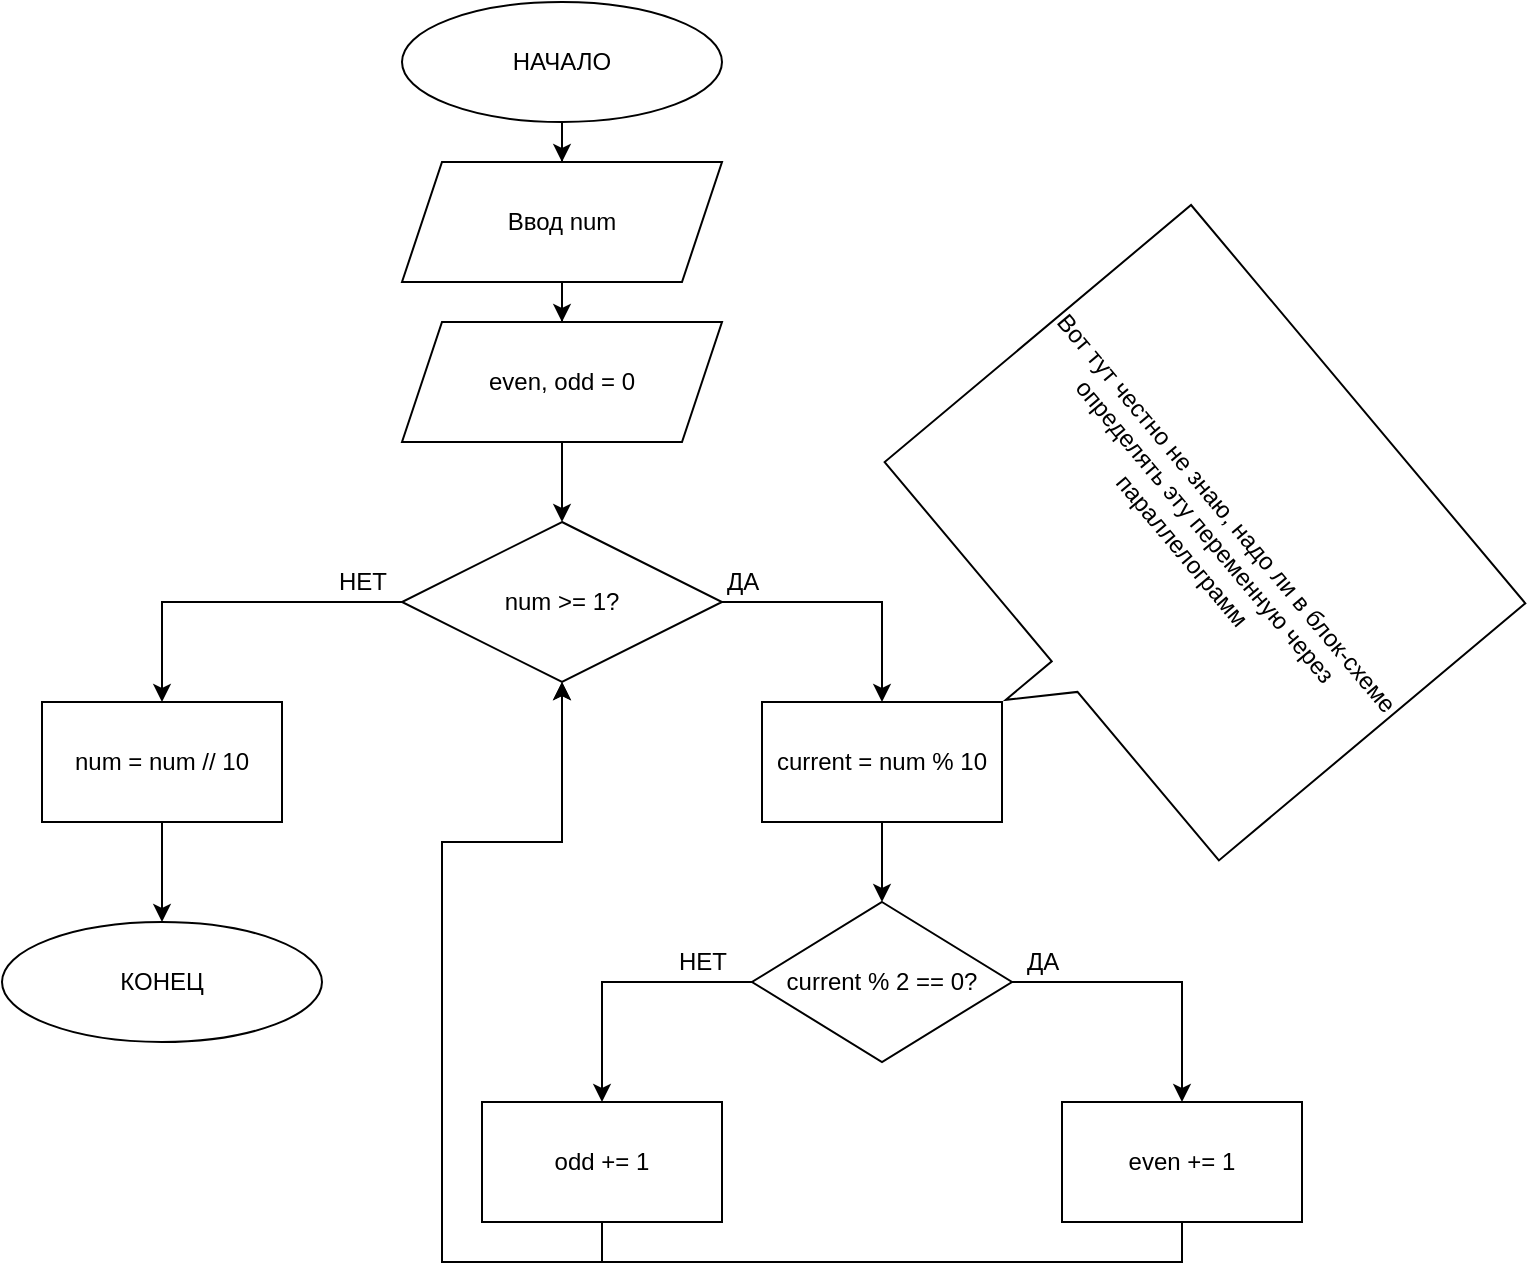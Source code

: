 <mxfile version="14.6.6" type="github">
  <diagram id="fA6KEBX4gj32vOtzz922" name="Page-1">
    <mxGraphModel dx="2201" dy="765" grid="1" gridSize="10" guides="1" tooltips="1" connect="1" arrows="1" fold="1" page="1" pageScale="1" pageWidth="827" pageHeight="1169" math="0" shadow="0">
      <root>
        <mxCell id="0" />
        <mxCell id="1" parent="0" />
        <mxCell id="IV8FgZpogzXeF1_ALtwM-11" value="" style="edgeStyle=orthogonalEdgeStyle;rounded=0;orthogonalLoop=1;jettySize=auto;html=1;" edge="1" parent="1" source="IV8FgZpogzXeF1_ALtwM-1" target="IV8FgZpogzXeF1_ALtwM-3">
          <mxGeometry relative="1" as="geometry" />
        </mxCell>
        <mxCell id="IV8FgZpogzXeF1_ALtwM-1" value="НАЧАЛО" style="ellipse;whiteSpace=wrap;html=1;" vertex="1" parent="1">
          <mxGeometry x="160" y="20" width="160" height="60" as="geometry" />
        </mxCell>
        <mxCell id="IV8FgZpogzXeF1_ALtwM-2" value="КОНЕЦ" style="ellipse;whiteSpace=wrap;html=1;" vertex="1" parent="1">
          <mxGeometry x="-40" y="480" width="160" height="60" as="geometry" />
        </mxCell>
        <mxCell id="IV8FgZpogzXeF1_ALtwM-12" value="" style="edgeStyle=orthogonalEdgeStyle;rounded=0;orthogonalLoop=1;jettySize=auto;html=1;" edge="1" parent="1" source="IV8FgZpogzXeF1_ALtwM-3" target="IV8FgZpogzXeF1_ALtwM-4">
          <mxGeometry relative="1" as="geometry" />
        </mxCell>
        <mxCell id="IV8FgZpogzXeF1_ALtwM-3" value="Ввод num" style="shape=parallelogram;perimeter=parallelogramPerimeter;whiteSpace=wrap;html=1;fixedSize=1;" vertex="1" parent="1">
          <mxGeometry x="160" y="100" width="160" height="60" as="geometry" />
        </mxCell>
        <mxCell id="IV8FgZpogzXeF1_ALtwM-13" value="" style="edgeStyle=orthogonalEdgeStyle;rounded=0;orthogonalLoop=1;jettySize=auto;html=1;" edge="1" parent="1" source="IV8FgZpogzXeF1_ALtwM-4" target="IV8FgZpogzXeF1_ALtwM-5">
          <mxGeometry relative="1" as="geometry" />
        </mxCell>
        <mxCell id="IV8FgZpogzXeF1_ALtwM-4" value="even, odd = 0" style="shape=parallelogram;perimeter=parallelogramPerimeter;whiteSpace=wrap;html=1;fixedSize=1;" vertex="1" parent="1">
          <mxGeometry x="160" y="180" width="160" height="60" as="geometry" />
        </mxCell>
        <mxCell id="IV8FgZpogzXeF1_ALtwM-14" style="edgeStyle=orthogonalEdgeStyle;rounded=0;orthogonalLoop=1;jettySize=auto;html=1;exitX=1;exitY=0.5;exitDx=0;exitDy=0;entryX=0.5;entryY=0;entryDx=0;entryDy=0;" edge="1" parent="1" source="IV8FgZpogzXeF1_ALtwM-5" target="IV8FgZpogzXeF1_ALtwM-6">
          <mxGeometry relative="1" as="geometry" />
        </mxCell>
        <mxCell id="IV8FgZpogzXeF1_ALtwM-15" style="edgeStyle=orthogonalEdgeStyle;rounded=0;orthogonalLoop=1;jettySize=auto;html=1;exitX=0;exitY=0.5;exitDx=0;exitDy=0;entryX=0.5;entryY=0;entryDx=0;entryDy=0;" edge="1" parent="1" source="IV8FgZpogzXeF1_ALtwM-5" target="IV8FgZpogzXeF1_ALtwM-10">
          <mxGeometry relative="1" as="geometry" />
        </mxCell>
        <mxCell id="IV8FgZpogzXeF1_ALtwM-5" value="num &amp;gt;= 1?" style="rhombus;whiteSpace=wrap;html=1;" vertex="1" parent="1">
          <mxGeometry x="160" y="280" width="160" height="80" as="geometry" />
        </mxCell>
        <mxCell id="IV8FgZpogzXeF1_ALtwM-19" value="" style="edgeStyle=orthogonalEdgeStyle;rounded=0;orthogonalLoop=1;jettySize=auto;html=1;" edge="1" parent="1" source="IV8FgZpogzXeF1_ALtwM-6" target="IV8FgZpogzXeF1_ALtwM-7">
          <mxGeometry relative="1" as="geometry" />
        </mxCell>
        <mxCell id="IV8FgZpogzXeF1_ALtwM-6" value="current = num % 10" style="whiteSpace=wrap;html=1;" vertex="1" parent="1">
          <mxGeometry x="340" y="370" width="120" height="60" as="geometry" />
        </mxCell>
        <mxCell id="IV8FgZpogzXeF1_ALtwM-20" style="edgeStyle=orthogonalEdgeStyle;rounded=0;orthogonalLoop=1;jettySize=auto;html=1;exitX=0;exitY=0.5;exitDx=0;exitDy=0;entryX=0.5;entryY=0;entryDx=0;entryDy=0;" edge="1" parent="1" source="IV8FgZpogzXeF1_ALtwM-7" target="IV8FgZpogzXeF1_ALtwM-9">
          <mxGeometry relative="1" as="geometry" />
        </mxCell>
        <mxCell id="IV8FgZpogzXeF1_ALtwM-21" style="edgeStyle=orthogonalEdgeStyle;rounded=0;orthogonalLoop=1;jettySize=auto;html=1;exitX=1;exitY=0.5;exitDx=0;exitDy=0;entryX=0.5;entryY=0;entryDx=0;entryDy=0;" edge="1" parent="1" source="IV8FgZpogzXeF1_ALtwM-7" target="IV8FgZpogzXeF1_ALtwM-8">
          <mxGeometry relative="1" as="geometry" />
        </mxCell>
        <mxCell id="IV8FgZpogzXeF1_ALtwM-7" value="current % 2 == 0?" style="rhombus;whiteSpace=wrap;html=1;" vertex="1" parent="1">
          <mxGeometry x="335" y="470" width="130" height="80" as="geometry" />
        </mxCell>
        <mxCell id="IV8FgZpogzXeF1_ALtwM-25" style="edgeStyle=orthogonalEdgeStyle;rounded=0;orthogonalLoop=1;jettySize=auto;html=1;exitX=0.5;exitY=1;exitDx=0;exitDy=0;" edge="1" parent="1" source="IV8FgZpogzXeF1_ALtwM-8">
          <mxGeometry relative="1" as="geometry">
            <mxPoint x="240" y="360" as="targetPoint" />
            <Array as="points">
              <mxPoint x="550" y="650" />
              <mxPoint x="180" y="650" />
              <mxPoint x="180" y="440" />
              <mxPoint x="240" y="440" />
            </Array>
          </mxGeometry>
        </mxCell>
        <mxCell id="IV8FgZpogzXeF1_ALtwM-8" value="even += 1" style="whiteSpace=wrap;html=1;" vertex="1" parent="1">
          <mxGeometry x="490" y="570" width="120" height="60" as="geometry" />
        </mxCell>
        <mxCell id="IV8FgZpogzXeF1_ALtwM-24" style="edgeStyle=orthogonalEdgeStyle;rounded=0;orthogonalLoop=1;jettySize=auto;html=1;exitX=0.5;exitY=1;exitDx=0;exitDy=0;entryX=0.5;entryY=1;entryDx=0;entryDy=0;" edge="1" parent="1" source="IV8FgZpogzXeF1_ALtwM-9" target="IV8FgZpogzXeF1_ALtwM-5">
          <mxGeometry relative="1" as="geometry">
            <Array as="points">
              <mxPoint x="260" y="650" />
              <mxPoint x="180" y="650" />
              <mxPoint x="180" y="440" />
              <mxPoint x="240" y="440" />
            </Array>
          </mxGeometry>
        </mxCell>
        <mxCell id="IV8FgZpogzXeF1_ALtwM-9" value="odd += 1" style="whiteSpace=wrap;html=1;" vertex="1" parent="1">
          <mxGeometry x="200" y="570" width="120" height="60" as="geometry" />
        </mxCell>
        <mxCell id="IV8FgZpogzXeF1_ALtwM-16" style="edgeStyle=orthogonalEdgeStyle;rounded=0;orthogonalLoop=1;jettySize=auto;html=1;exitX=0.5;exitY=1;exitDx=0;exitDy=0;entryX=0.5;entryY=0;entryDx=0;entryDy=0;" edge="1" parent="1" source="IV8FgZpogzXeF1_ALtwM-10" target="IV8FgZpogzXeF1_ALtwM-2">
          <mxGeometry relative="1" as="geometry" />
        </mxCell>
        <mxCell id="IV8FgZpogzXeF1_ALtwM-10" value="num = num // 10" style="whiteSpace=wrap;html=1;" vertex="1" parent="1">
          <mxGeometry x="-20" y="370" width="120" height="60" as="geometry" />
        </mxCell>
        <mxCell id="IV8FgZpogzXeF1_ALtwM-17" value="НЕТ" style="text;html=1;align=center;verticalAlign=middle;resizable=0;points=[];autosize=1;strokeColor=none;" vertex="1" parent="1">
          <mxGeometry x="120" y="300" width="40" height="20" as="geometry" />
        </mxCell>
        <mxCell id="IV8FgZpogzXeF1_ALtwM-18" value="ДА" style="text;html=1;align=center;verticalAlign=middle;resizable=0;points=[];autosize=1;strokeColor=none;" vertex="1" parent="1">
          <mxGeometry x="315" y="300" width="30" height="20" as="geometry" />
        </mxCell>
        <mxCell id="IV8FgZpogzXeF1_ALtwM-22" value="ДА" style="text;html=1;align=center;verticalAlign=middle;resizable=0;points=[];autosize=1;strokeColor=none;" vertex="1" parent="1">
          <mxGeometry x="465" y="490" width="30" height="20" as="geometry" />
        </mxCell>
        <mxCell id="IV8FgZpogzXeF1_ALtwM-23" value="НЕТ" style="text;html=1;align=center;verticalAlign=middle;resizable=0;points=[];autosize=1;strokeColor=none;" vertex="1" parent="1">
          <mxGeometry x="290" y="490" width="40" height="20" as="geometry" />
        </mxCell>
        <mxCell id="IV8FgZpogzXeF1_ALtwM-26" value="Вот тут честно не знаю, надо ли в блок-схеме определять эту переменную через параллелограмм" style="shape=callout;whiteSpace=wrap;html=1;perimeter=calloutPerimeter;rotation=50;" vertex="1" parent="1">
          <mxGeometry x="420" y="180" width="260" height="230" as="geometry" />
        </mxCell>
      </root>
    </mxGraphModel>
  </diagram>
</mxfile>
